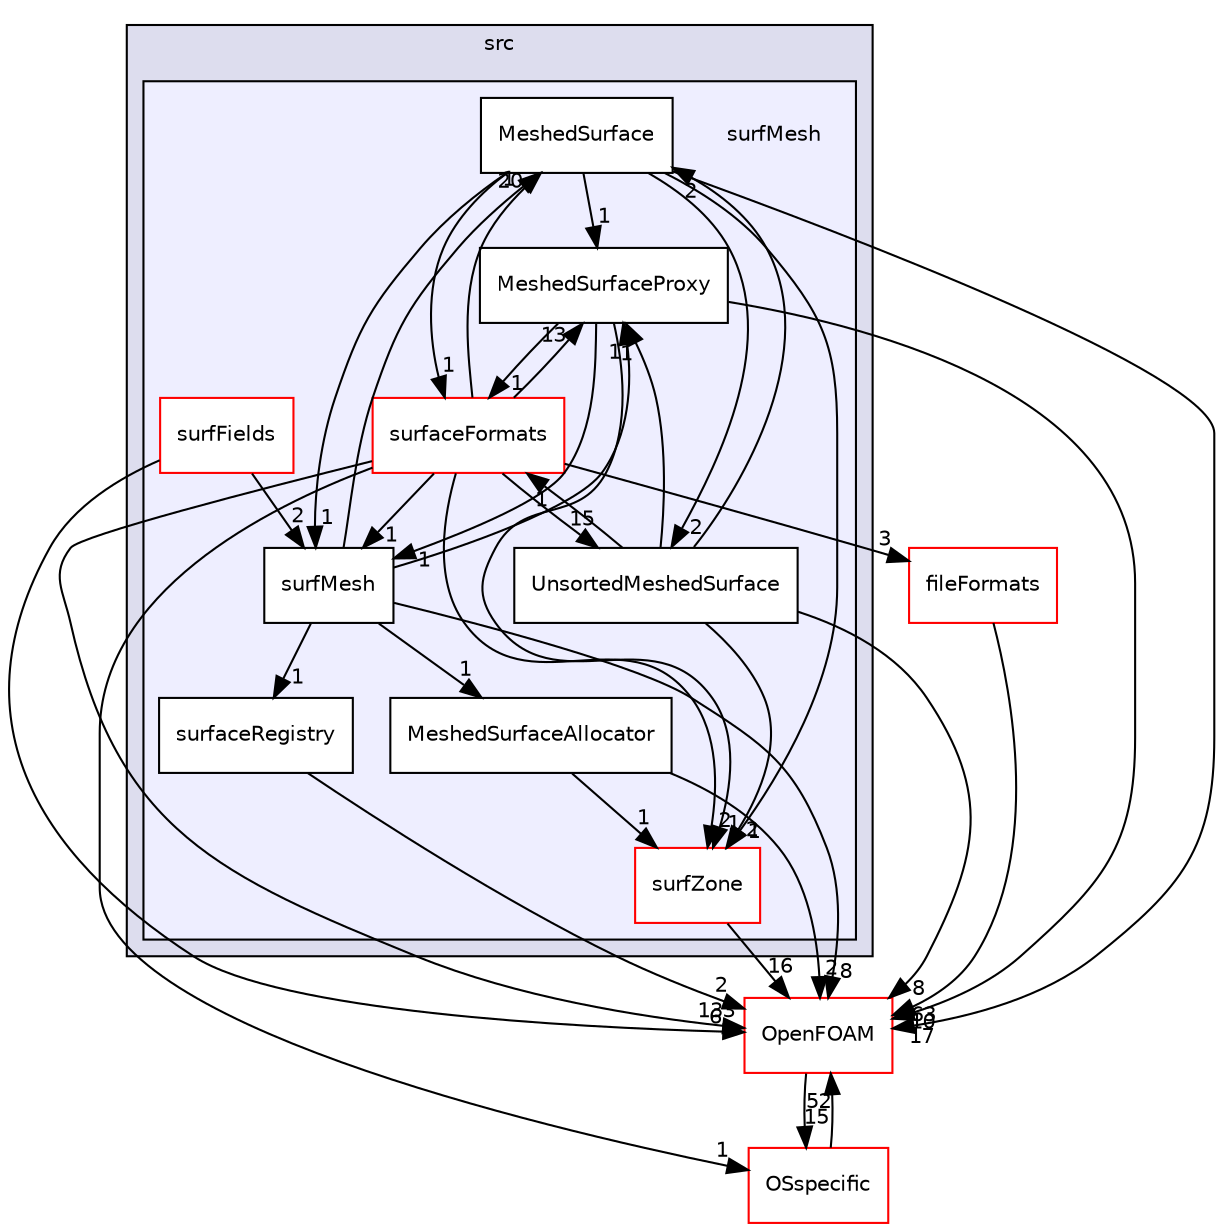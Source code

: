 digraph "src/surfMesh" {
  bgcolor=transparent;
  compound=true
  node [ fontsize="10", fontname="Helvetica"];
  edge [ labelfontsize="10", labelfontname="Helvetica"];
  subgraph clusterdir_68267d1309a1af8e8297ef4c3efbcdba {
    graph [ bgcolor="#ddddee", pencolor="black", label="src" fontname="Helvetica", fontsize="10", URL="dir_68267d1309a1af8e8297ef4c3efbcdba.html"]
  subgraph clusterdir_0a88fe22feb23ce5f078a04a1df67721 {
    graph [ bgcolor="#eeeeff", pencolor="black", label="" URL="dir_0a88fe22feb23ce5f078a04a1df67721.html"];
    dir_0a88fe22feb23ce5f078a04a1df67721 [shape=plaintext label="surfMesh"];
    dir_c7b425ce1feba157c3a628060f167f64 [shape=box label="MeshedSurface" color="black" fillcolor="white" style="filled" URL="dir_c7b425ce1feba157c3a628060f167f64.html"];
    dir_78e15111d922aa841d464640a2e03fb6 [shape=box label="MeshedSurfaceAllocator" color="black" fillcolor="white" style="filled" URL="dir_78e15111d922aa841d464640a2e03fb6.html"];
    dir_b2d126e3ab79c2145c7a44de22e5f675 [shape=box label="MeshedSurfaceProxy" color="black" fillcolor="white" style="filled" URL="dir_b2d126e3ab79c2145c7a44de22e5f675.html"];
    dir_3ad8f5f9808d8196d04eb1769c1a10a8 [shape=box label="surfaceFormats" color="red" fillcolor="white" style="filled" URL="dir_3ad8f5f9808d8196d04eb1769c1a10a8.html"];
    dir_e937c4d5fccedcb57f275a0f18d58810 [shape=box label="surfaceRegistry" color="black" fillcolor="white" style="filled" URL="dir_e937c4d5fccedcb57f275a0f18d58810.html"];
    dir_7b81b8bbd5207abb0a72979d438eac3d [shape=box label="surfFields" color="red" fillcolor="white" style="filled" URL="dir_7b81b8bbd5207abb0a72979d438eac3d.html"];
    dir_e8a93c077ed83521fb6f866085887369 [shape=box label="surfMesh" color="black" fillcolor="white" style="filled" URL="dir_e8a93c077ed83521fb6f866085887369.html"];
    dir_367e2591196b309d6036c64a18218666 [shape=box label="surfZone" color="red" fillcolor="white" style="filled" URL="dir_367e2591196b309d6036c64a18218666.html"];
    dir_224334990af5761cc26bd2eed4da00bd [shape=box label="UnsortedMeshedSurface" color="black" fillcolor="white" style="filled" URL="dir_224334990af5761cc26bd2eed4da00bd.html"];
  }
  }
  dir_b05602f37bb521a7142c0a3e200b5f35 [shape=box label="fileFormats" color="red" URL="dir_b05602f37bb521a7142c0a3e200b5f35.html"];
  dir_c5473ff19b20e6ec4dfe5c310b3778a8 [shape=box label="OpenFOAM" color="red" URL="dir_c5473ff19b20e6ec4dfe5c310b3778a8.html"];
  dir_1e7df7a7407fc4618be5c18f76eb7b99 [shape=box label="OSspecific" color="red" URL="dir_1e7df7a7407fc4618be5c18f76eb7b99.html"];
  dir_e8a93c077ed83521fb6f866085887369->dir_c7b425ce1feba157c3a628060f167f64 [headlabel="1", labeldistance=1.5 headhref="dir_002708_002686.html"];
  dir_e8a93c077ed83521fb6f866085887369->dir_78e15111d922aa841d464640a2e03fb6 [headlabel="1", labeldistance=1.5 headhref="dir_002708_002687.html"];
  dir_e8a93c077ed83521fb6f866085887369->dir_b2d126e3ab79c2145c7a44de22e5f675 [headlabel="1", labeldistance=1.5 headhref="dir_002708_002688.html"];
  dir_e8a93c077ed83521fb6f866085887369->dir_c5473ff19b20e6ec4dfe5c310b3778a8 [headlabel="8", labeldistance=1.5 headhref="dir_002708_001892.html"];
  dir_e8a93c077ed83521fb6f866085887369->dir_e937c4d5fccedcb57f275a0f18d58810 [headlabel="1", labeldistance=1.5 headhref="dir_002708_002704.html"];
  dir_c7b425ce1feba157c3a628060f167f64->dir_e8a93c077ed83521fb6f866085887369 [headlabel="1", labeldistance=1.5 headhref="dir_002686_002708.html"];
  dir_c7b425ce1feba157c3a628060f167f64->dir_224334990af5761cc26bd2eed4da00bd [headlabel="2", labeldistance=1.5 headhref="dir_002686_002712.html"];
  dir_c7b425ce1feba157c3a628060f167f64->dir_b2d126e3ab79c2145c7a44de22e5f675 [headlabel="1", labeldistance=1.5 headhref="dir_002686_002688.html"];
  dir_c7b425ce1feba157c3a628060f167f64->dir_c5473ff19b20e6ec4dfe5c310b3778a8 [headlabel="17", labeldistance=1.5 headhref="dir_002686_001892.html"];
  dir_c7b425ce1feba157c3a628060f167f64->dir_367e2591196b309d6036c64a18218666 [headlabel="1", labeldistance=1.5 headhref="dir_002686_002709.html"];
  dir_c7b425ce1feba157c3a628060f167f64->dir_3ad8f5f9808d8196d04eb1769c1a10a8 [headlabel="1", labeldistance=1.5 headhref="dir_002686_002689.html"];
  dir_7b81b8bbd5207abb0a72979d438eac3d->dir_e8a93c077ed83521fb6f866085887369 [headlabel="2", labeldistance=1.5 headhref="dir_002705_002708.html"];
  dir_7b81b8bbd5207abb0a72979d438eac3d->dir_c5473ff19b20e6ec4dfe5c310b3778a8 [headlabel="6", labeldistance=1.5 headhref="dir_002705_001892.html"];
  dir_78e15111d922aa841d464640a2e03fb6->dir_c5473ff19b20e6ec4dfe5c310b3778a8 [headlabel="2", labeldistance=1.5 headhref="dir_002687_001892.html"];
  dir_78e15111d922aa841d464640a2e03fb6->dir_367e2591196b309d6036c64a18218666 [headlabel="1", labeldistance=1.5 headhref="dir_002687_002709.html"];
  dir_b05602f37bb521a7142c0a3e200b5f35->dir_c5473ff19b20e6ec4dfe5c310b3778a8 [headlabel="63", labeldistance=1.5 headhref="dir_000881_001892.html"];
  dir_224334990af5761cc26bd2eed4da00bd->dir_c7b425ce1feba157c3a628060f167f64 [headlabel="2", labeldistance=1.5 headhref="dir_002712_002686.html"];
  dir_224334990af5761cc26bd2eed4da00bd->dir_b2d126e3ab79c2145c7a44de22e5f675 [headlabel="1", labeldistance=1.5 headhref="dir_002712_002688.html"];
  dir_224334990af5761cc26bd2eed4da00bd->dir_c5473ff19b20e6ec4dfe5c310b3778a8 [headlabel="8", labeldistance=1.5 headhref="dir_002712_001892.html"];
  dir_224334990af5761cc26bd2eed4da00bd->dir_367e2591196b309d6036c64a18218666 [headlabel="2", labeldistance=1.5 headhref="dir_002712_002709.html"];
  dir_224334990af5761cc26bd2eed4da00bd->dir_3ad8f5f9808d8196d04eb1769c1a10a8 [headlabel="1", labeldistance=1.5 headhref="dir_002712_002689.html"];
  dir_b2d126e3ab79c2145c7a44de22e5f675->dir_e8a93c077ed83521fb6f866085887369 [headlabel="1", labeldistance=1.5 headhref="dir_002688_002708.html"];
  dir_b2d126e3ab79c2145c7a44de22e5f675->dir_c5473ff19b20e6ec4dfe5c310b3778a8 [headlabel="10", labeldistance=1.5 headhref="dir_002688_001892.html"];
  dir_b2d126e3ab79c2145c7a44de22e5f675->dir_367e2591196b309d6036c64a18218666 [headlabel="1", labeldistance=1.5 headhref="dir_002688_002709.html"];
  dir_b2d126e3ab79c2145c7a44de22e5f675->dir_3ad8f5f9808d8196d04eb1769c1a10a8 [headlabel="1", labeldistance=1.5 headhref="dir_002688_002689.html"];
  dir_c5473ff19b20e6ec4dfe5c310b3778a8->dir_1e7df7a7407fc4618be5c18f76eb7b99 [headlabel="15", labeldistance=1.5 headhref="dir_001892_002418.html"];
  dir_367e2591196b309d6036c64a18218666->dir_c5473ff19b20e6ec4dfe5c310b3778a8 [headlabel="16", labeldistance=1.5 headhref="dir_002709_001892.html"];
  dir_3ad8f5f9808d8196d04eb1769c1a10a8->dir_e8a93c077ed83521fb6f866085887369 [headlabel="1", labeldistance=1.5 headhref="dir_002689_002708.html"];
  dir_3ad8f5f9808d8196d04eb1769c1a10a8->dir_c7b425ce1feba157c3a628060f167f64 [headlabel="20", labeldistance=1.5 headhref="dir_002689_002686.html"];
  dir_3ad8f5f9808d8196d04eb1769c1a10a8->dir_b05602f37bb521a7142c0a3e200b5f35 [headlabel="3", labeldistance=1.5 headhref="dir_002689_000881.html"];
  dir_3ad8f5f9808d8196d04eb1769c1a10a8->dir_224334990af5761cc26bd2eed4da00bd [headlabel="15", labeldistance=1.5 headhref="dir_002689_002712.html"];
  dir_3ad8f5f9808d8196d04eb1769c1a10a8->dir_b2d126e3ab79c2145c7a44de22e5f675 [headlabel="13", labeldistance=1.5 headhref="dir_002689_002688.html"];
  dir_3ad8f5f9808d8196d04eb1769c1a10a8->dir_c5473ff19b20e6ec4dfe5c310b3778a8 [headlabel="133", labeldistance=1.5 headhref="dir_002689_001892.html"];
  dir_3ad8f5f9808d8196d04eb1769c1a10a8->dir_367e2591196b309d6036c64a18218666 [headlabel="2", labeldistance=1.5 headhref="dir_002689_002709.html"];
  dir_3ad8f5f9808d8196d04eb1769c1a10a8->dir_1e7df7a7407fc4618be5c18f76eb7b99 [headlabel="1", labeldistance=1.5 headhref="dir_002689_002418.html"];
  dir_e937c4d5fccedcb57f275a0f18d58810->dir_c5473ff19b20e6ec4dfe5c310b3778a8 [headlabel="2", labeldistance=1.5 headhref="dir_002704_001892.html"];
  dir_1e7df7a7407fc4618be5c18f76eb7b99->dir_c5473ff19b20e6ec4dfe5c310b3778a8 [headlabel="52", labeldistance=1.5 headhref="dir_002418_001892.html"];
}
